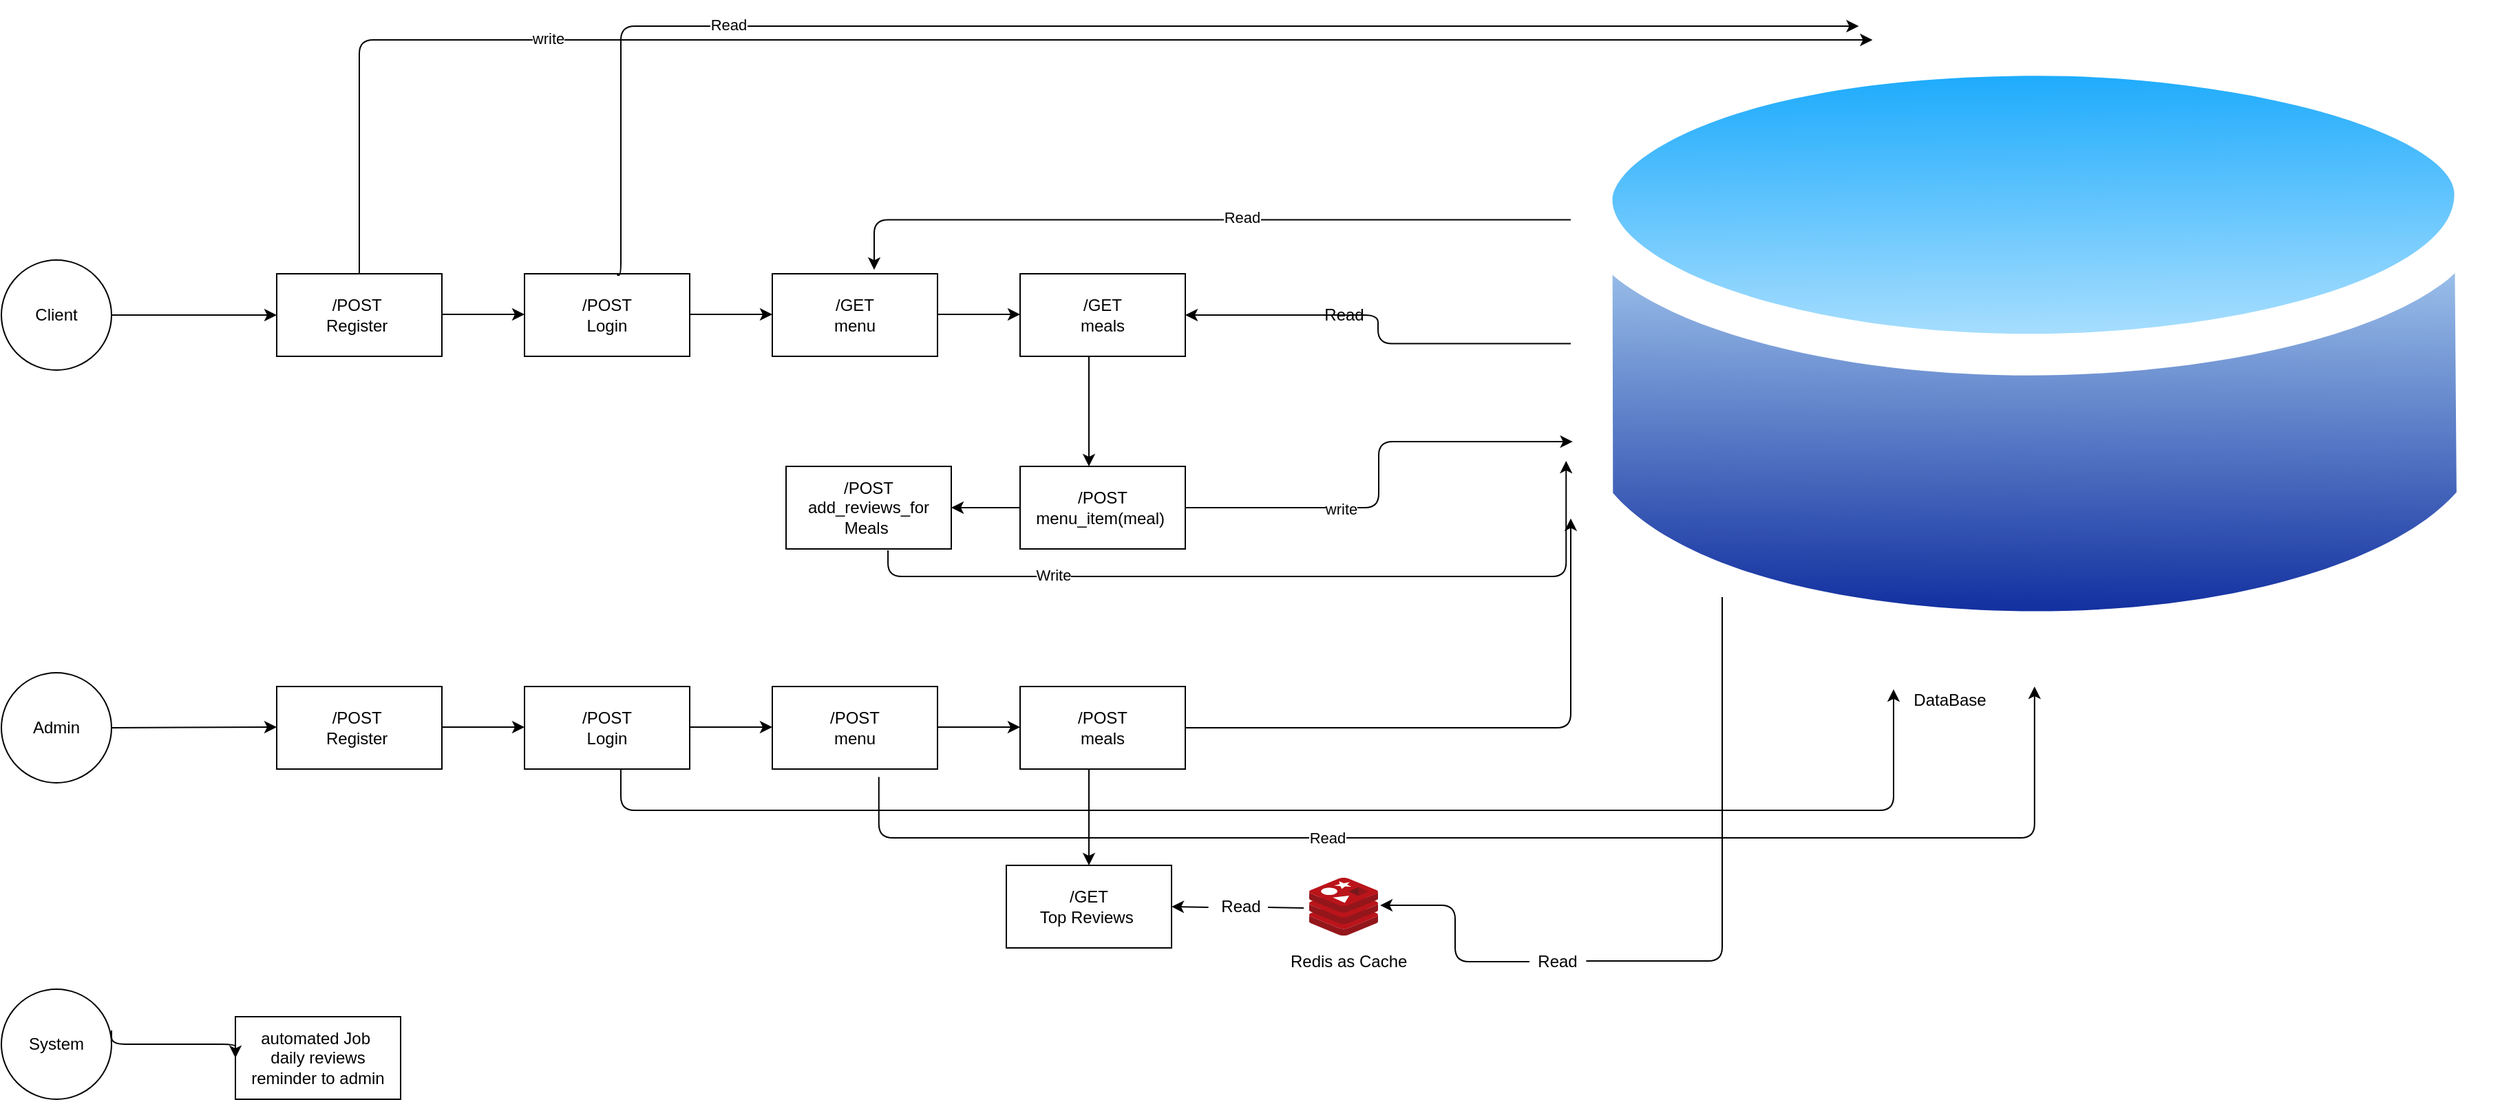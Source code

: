 <mxfile>
    <diagram id="Wy8SsOY5wsJTQAU5RqS_" name="Page-1">
        <mxGraphModel dx="2840" dy="1276" grid="1" gridSize="10" guides="1" tooltips="1" connect="1" arrows="1" fold="1" page="1" pageScale="1" pageWidth="850" pageHeight="1100" math="0" shadow="0">
            <root>
                <mxCell id="0"/>
                <mxCell id="1" parent="0"/>
                <mxCell id="27" value="" style="edgeStyle=none;html=1;" edge="1" parent="1" source="4" target="5">
                    <mxGeometry relative="1" as="geometry"/>
                </mxCell>
                <mxCell id="4" value="Client" style="ellipse;whiteSpace=wrap;html=1;aspect=fixed;" vertex="1" parent="1">
                    <mxGeometry x="60" y="260" width="80" height="80" as="geometry"/>
                </mxCell>
                <mxCell id="5" value="/POST&amp;nbsp;&lt;br&gt;Register&amp;nbsp;" style="whiteSpace=wrap;html=1;" vertex="1" parent="1">
                    <mxGeometry x="260" y="270" width="120" height="60" as="geometry"/>
                </mxCell>
                <mxCell id="6" value="/GET&lt;br&gt;menu" style="whiteSpace=wrap;html=1;" vertex="1" parent="1">
                    <mxGeometry x="620" y="270" width="120" height="60" as="geometry"/>
                </mxCell>
                <mxCell id="8" value="" style="endArrow=classic;html=1;exitX=1;exitY=0.5;exitDx=0;exitDy=0;" edge="1" parent="1">
                    <mxGeometry width="50" height="50" relative="1" as="geometry">
                        <mxPoint x="380" y="299.5" as="sourcePoint"/>
                        <mxPoint x="440" y="299.5" as="targetPoint"/>
                    </mxGeometry>
                </mxCell>
                <mxCell id="9" value="/GET&lt;br&gt;meals" style="whiteSpace=wrap;html=1;" vertex="1" parent="1">
                    <mxGeometry x="800" y="270" width="120" height="60" as="geometry"/>
                </mxCell>
                <mxCell id="11" value="" style="endArrow=classic;html=1;exitX=1;exitY=0.5;exitDx=0;exitDy=0;" edge="1" parent="1">
                    <mxGeometry width="50" height="50" relative="1" as="geometry">
                        <mxPoint x="740" y="299.5" as="sourcePoint"/>
                        <mxPoint x="800" y="299.5" as="targetPoint"/>
                    </mxGeometry>
                </mxCell>
                <mxCell id="13" value="/POST&lt;br&gt;Login" style="whiteSpace=wrap;html=1;" vertex="1" parent="1">
                    <mxGeometry x="440" y="270" width="120" height="60" as="geometry"/>
                </mxCell>
                <mxCell id="14" value="" style="endArrow=classic;html=1;exitX=1;exitY=0.5;exitDx=0;exitDy=0;" edge="1" parent="1">
                    <mxGeometry width="50" height="50" relative="1" as="geometry">
                        <mxPoint x="560" y="299.5" as="sourcePoint"/>
                        <mxPoint x="620" y="299.5" as="targetPoint"/>
                    </mxGeometry>
                </mxCell>
                <mxCell id="17" value="" style="endArrow=classic;html=1;" edge="1" parent="1">
                    <mxGeometry width="50" height="50" relative="1" as="geometry">
                        <mxPoint x="850" y="330" as="sourcePoint"/>
                        <mxPoint x="850" y="410" as="targetPoint"/>
                    </mxGeometry>
                </mxCell>
                <mxCell id="18" value="/POST&lt;br&gt;menu_item(meal)&amp;nbsp;" style="whiteSpace=wrap;html=1;" vertex="1" parent="1">
                    <mxGeometry x="800" y="410" width="120" height="60" as="geometry"/>
                </mxCell>
                <mxCell id="19" value="/POST&lt;br&gt;add_reviews_for Meals&amp;nbsp;" style="whiteSpace=wrap;html=1;" vertex="1" parent="1">
                    <mxGeometry x="630" y="410" width="120" height="60" as="geometry"/>
                </mxCell>
                <mxCell id="20" value="" style="endArrow=classic;html=1;entryX=1;entryY=0.5;entryDx=0;entryDy=0;exitX=0;exitY=0.5;exitDx=0;exitDy=0;" edge="1" parent="1" source="18" target="19">
                    <mxGeometry width="50" height="50" relative="1" as="geometry">
                        <mxPoint x="860" y="340" as="sourcePoint"/>
                        <mxPoint x="860" y="420" as="targetPoint"/>
                    </mxGeometry>
                </mxCell>
                <mxCell id="21" value="Admin" style="ellipse;whiteSpace=wrap;html=1;aspect=fixed;" vertex="1" parent="1">
                    <mxGeometry x="60" y="560" width="80" height="80" as="geometry"/>
                </mxCell>
                <mxCell id="22" value="/POST&amp;nbsp;&lt;br&gt;Register&amp;nbsp;" style="whiteSpace=wrap;html=1;" vertex="1" parent="1">
                    <mxGeometry x="260" y="570" width="120" height="60" as="geometry"/>
                </mxCell>
                <mxCell id="23" value="/POST&lt;br&gt;Login" style="whiteSpace=wrap;html=1;" vertex="1" parent="1">
                    <mxGeometry x="440" y="570" width="120" height="60" as="geometry"/>
                </mxCell>
                <mxCell id="24" value="/POST&lt;br&gt;menu" style="whiteSpace=wrap;html=1;" vertex="1" parent="1">
                    <mxGeometry x="620" y="570" width="120" height="60" as="geometry"/>
                </mxCell>
                <mxCell id="25" value="/POST&lt;br&gt;meals" style="whiteSpace=wrap;html=1;" vertex="1" parent="1">
                    <mxGeometry x="800" y="570" width="120" height="60" as="geometry"/>
                </mxCell>
                <mxCell id="26" value="/GET&lt;br&gt;Top Reviews&amp;nbsp;" style="whiteSpace=wrap;html=1;" vertex="1" parent="1">
                    <mxGeometry x="790" y="700" width="120" height="60" as="geometry"/>
                </mxCell>
                <mxCell id="28" value="" style="edgeStyle=none;html=1;" edge="1" parent="1">
                    <mxGeometry relative="1" as="geometry">
                        <mxPoint x="380" y="599.5" as="sourcePoint"/>
                        <mxPoint x="440" y="599.5" as="targetPoint"/>
                        <Array as="points"/>
                    </mxGeometry>
                </mxCell>
                <mxCell id="29" value="" style="edgeStyle=none;html=1;exitX=1;exitY=0.5;exitDx=0;exitDy=0;" edge="1" parent="1" source="21">
                    <mxGeometry relative="1" as="geometry">
                        <mxPoint x="200" y="599.5" as="sourcePoint"/>
                        <mxPoint x="260" y="599.5" as="targetPoint"/>
                    </mxGeometry>
                </mxCell>
                <mxCell id="30" value="" style="edgeStyle=none;html=1;" edge="1" parent="1">
                    <mxGeometry relative="1" as="geometry">
                        <mxPoint x="560" y="599.5" as="sourcePoint"/>
                        <mxPoint x="620" y="599.5" as="targetPoint"/>
                    </mxGeometry>
                </mxCell>
                <mxCell id="31" value="" style="edgeStyle=none;html=1;" edge="1" parent="1">
                    <mxGeometry relative="1" as="geometry">
                        <mxPoint x="740" y="599.5" as="sourcePoint"/>
                        <mxPoint x="800" y="599.5" as="targetPoint"/>
                    </mxGeometry>
                </mxCell>
                <mxCell id="32" value="" style="edgeStyle=none;html=1;entryX=0.5;entryY=0;entryDx=0;entryDy=0;" edge="1" parent="1" target="26">
                    <mxGeometry relative="1" as="geometry">
                        <mxPoint x="850" y="630" as="sourcePoint"/>
                        <mxPoint x="810" y="609.5" as="targetPoint"/>
                    </mxGeometry>
                </mxCell>
                <mxCell id="34" value="System" style="ellipse;whiteSpace=wrap;html=1;aspect=fixed;" vertex="1" parent="1">
                    <mxGeometry x="60" y="790" width="80" height="80" as="geometry"/>
                </mxCell>
                <mxCell id="38" value="" style="sketch=0;aspect=fixed;html=1;points=[];align=center;image;fontSize=12;image=img/lib/mscae/Cache_Redis_Product.svg;" vertex="1" parent="1">
                    <mxGeometry x="1010" y="709" width="50" height="42" as="geometry"/>
                </mxCell>
                <mxCell id="43" value="Redis as Cache&amp;nbsp;" style="text;html=1;align=center;verticalAlign=middle;resizable=0;points=[];autosize=1;strokeColor=none;fillColor=none;" vertex="1" parent="1">
                    <mxGeometry x="990" y="760" width="100" height="20" as="geometry"/>
                </mxCell>
                <mxCell id="44" value="" style="aspect=fixed;perimeter=ellipsePerimeter;html=1;align=center;shadow=0;dashed=0;spacingTop=3;image;image=img/lib/active_directory/database.svg;" vertex="1" parent="1">
                    <mxGeometry x="1200" y="71.4" width="673.79" height="498.6" as="geometry"/>
                </mxCell>
                <mxCell id="45" value="DataBase" style="text;html=1;align=center;verticalAlign=middle;resizable=0;points=[];autosize=1;strokeColor=none;fillColor=none;" vertex="1" parent="1">
                    <mxGeometry x="1440" y="570" width="70" height="20" as="geometry"/>
                </mxCell>
                <mxCell id="47" value="" style="edgeStyle=elbowEdgeStyle;elbow=horizontal;endArrow=classic;html=1;entryX=1.03;entryY=0.477;entryDx=0;entryDy=0;entryPerimeter=0;startArrow=none;" edge="1" parent="1" source="48" target="38">
                    <mxGeometry width="50" height="50" relative="1" as="geometry">
                        <mxPoint x="790" y="670" as="sourcePoint"/>
                        <mxPoint x="1280" y="750" as="targetPoint"/>
                        <Array as="points"/>
                    </mxGeometry>
                </mxCell>
                <mxCell id="49" value="" style="edgeStyle=elbowEdgeStyle;elbow=vertical;endArrow=classic;html=1;entryX=0;entryY=0.755;entryDx=0;entryDy=0;entryPerimeter=0;exitX=1;exitY=0.5;exitDx=0;exitDy=0;" edge="1" parent="1" source="25" target="44">
                    <mxGeometry width="50" height="50" relative="1" as="geometry">
                        <mxPoint x="990" y="670" as="sourcePoint"/>
                        <mxPoint x="1040" y="620" as="targetPoint"/>
                        <Array as="points">
                            <mxPoint x="1140" y="600"/>
                        </Array>
                    </mxGeometry>
                </mxCell>
                <mxCell id="54" value="Read" style="text;html=1;align=center;verticalAlign=middle;resizable=0;points=[];autosize=1;strokeColor=none;fillColor=none;" vertex="1" parent="1">
                    <mxGeometry x="1015" y="290" width="40" height="20" as="geometry"/>
                </mxCell>
                <mxCell id="59" value="" style="edgeStyle=elbowEdgeStyle;elbow=horizontal;endArrow=classic;html=1;exitX=0.56;exitY=0.016;exitDx=0;exitDy=0;exitPerimeter=0;" edge="1" parent="1" source="13" target="44">
                    <mxGeometry width="50" height="50" relative="1" as="geometry">
                        <mxPoint x="510" y="260" as="sourcePoint"/>
                        <mxPoint x="1280" y="30" as="targetPoint"/>
                        <Array as="points">
                            <mxPoint x="510" y="90"/>
                        </Array>
                    </mxGeometry>
                </mxCell>
                <mxCell id="60" value="Read" style="edgeLabel;html=1;align=center;verticalAlign=middle;resizable=0;points=[];" vertex="1" connectable="0" parent="59">
                    <mxGeometry x="-0.517" y="1" relative="1" as="geometry">
                        <mxPoint as="offset"/>
                    </mxGeometry>
                </mxCell>
                <mxCell id="63" value="" style="edgeStyle=elbowEdgeStyle;elbow=horizontal;endArrow=classic;html=1;exitX=0.5;exitY=0;exitDx=0;exitDy=0;" edge="1" parent="1" source="5">
                    <mxGeometry width="50" height="50" relative="1" as="geometry">
                        <mxPoint x="517.2" y="280.96" as="sourcePoint"/>
                        <mxPoint x="1419.207" y="100" as="targetPoint"/>
                        <Array as="points">
                            <mxPoint x="320" y="140"/>
                        </Array>
                    </mxGeometry>
                </mxCell>
                <mxCell id="64" value="write&lt;br&gt;" style="edgeLabel;html=1;align=center;verticalAlign=middle;resizable=0;points=[];" vertex="1" connectable="0" parent="63">
                    <mxGeometry x="-0.517" y="1" relative="1" as="geometry">
                        <mxPoint as="offset"/>
                    </mxGeometry>
                </mxCell>
                <mxCell id="65" value="" style="edgeStyle=elbowEdgeStyle;elbow=horizontal;endArrow=classic;html=1;entryX=0.002;entryY=0.643;entryDx=0;entryDy=0;entryPerimeter=0;exitX=1;exitY=0.5;exitDx=0;exitDy=0;" edge="1" parent="1" source="18" target="44">
                    <mxGeometry width="50" height="50" relative="1" as="geometry">
                        <mxPoint x="940" y="490" as="sourcePoint"/>
                        <mxPoint x="990" y="440" as="targetPoint"/>
                    </mxGeometry>
                </mxCell>
                <mxCell id="68" value="write&lt;br&gt;" style="edgeLabel;html=1;align=center;verticalAlign=middle;resizable=0;points=[];" vertex="1" connectable="0" parent="65">
                    <mxGeometry x="-0.316" y="-1" relative="1" as="geometry">
                        <mxPoint as="offset"/>
                    </mxGeometry>
                </mxCell>
                <mxCell id="71" value="" style="edgeStyle=elbowEdgeStyle;elbow=vertical;endArrow=classic;html=1;exitX=0.617;exitY=1.016;exitDx=0;exitDy=0;exitPerimeter=0;entryX=-0.005;entryY=0.671;entryDx=0;entryDy=0;entryPerimeter=0;" edge="1" parent="1" source="19" target="44">
                    <mxGeometry width="50" height="50" relative="1" as="geometry">
                        <mxPoint x="740" y="480" as="sourcePoint"/>
                        <mxPoint x="1180" y="410" as="targetPoint"/>
                        <Array as="points">
                            <mxPoint x="780" y="490"/>
                        </Array>
                    </mxGeometry>
                </mxCell>
                <mxCell id="72" value="Write&lt;br&gt;" style="edgeLabel;html=1;align=center;verticalAlign=middle;resizable=0;points=[];" vertex="1" connectable="0" parent="71">
                    <mxGeometry x="-0.533" y="1" relative="1" as="geometry">
                        <mxPoint as="offset"/>
                    </mxGeometry>
                </mxCell>
                <mxCell id="48" value="Read" style="text;html=1;align=center;verticalAlign=middle;resizable=0;points=[];autosize=1;strokeColor=none;fillColor=none;" vertex="1" parent="1">
                    <mxGeometry x="1170" y="760" width="40" height="20" as="geometry"/>
                </mxCell>
                <mxCell id="73" value="" style="edgeStyle=elbowEdgeStyle;elbow=horizontal;endArrow=none;html=1;entryX=1.03;entryY=0.477;entryDx=0;entryDy=0;entryPerimeter=0;" edge="1" parent="1" source="44" target="48">
                    <mxGeometry width="50" height="50" relative="1" as="geometry">
                        <mxPoint x="1310" y="504.982" as="sourcePoint"/>
                        <mxPoint x="1061.5" y="729.034" as="targetPoint"/>
                        <Array as="points">
                            <mxPoint x="1310" y="770"/>
                        </Array>
                    </mxGeometry>
                </mxCell>
                <mxCell id="74" value="" style="edgeStyle=elbowEdgeStyle;elbow=horizontal;endArrow=classic;html=1;exitX=0;exitY=0.5;exitDx=0;exitDy=0;" edge="1" parent="1" source="44" target="9">
                    <mxGeometry width="50" height="50" relative="1" as="geometry">
                        <mxPoint x="740" y="470" as="sourcePoint"/>
                        <mxPoint x="790" y="420" as="targetPoint"/>
                    </mxGeometry>
                </mxCell>
                <mxCell id="75" value="" style="edgeStyle=elbowEdgeStyle;elbow=horizontal;endArrow=classic;html=1;exitX=0;exitY=0.5;exitDx=0;exitDy=0;entryX=0.613;entryY=-0.048;entryDx=0;entryDy=0;entryPerimeter=0;" edge="1" parent="1" target="6">
                    <mxGeometry width="50" height="50" relative="1" as="geometry">
                        <mxPoint x="1200.0" y="230.7" as="sourcePoint"/>
                        <mxPoint x="700" y="210" as="targetPoint"/>
                        <Array as="points">
                            <mxPoint x="694" y="231"/>
                            <mxPoint x="690" y="210"/>
                        </Array>
                    </mxGeometry>
                </mxCell>
                <mxCell id="76" value="Read" style="edgeLabel;html=1;align=center;verticalAlign=middle;resizable=0;points=[];" vertex="1" connectable="0" parent="75">
                    <mxGeometry x="-0.12" y="-2" relative="1" as="geometry">
                        <mxPoint as="offset"/>
                    </mxGeometry>
                </mxCell>
                <mxCell id="80" value="automated Job&amp;nbsp;&lt;br&gt;daily reviews reminder to admin" style="whiteSpace=wrap;html=1;" vertex="1" parent="1">
                    <mxGeometry x="230" y="810" width="120" height="60" as="geometry"/>
                </mxCell>
                <mxCell id="81" value="" style="edgeStyle=elbowEdgeStyle;elbow=vertical;endArrow=classic;html=1;exitX=1;exitY=0.375;exitDx=0;exitDy=0;exitPerimeter=0;entryX=0;entryY=0.5;entryDx=0;entryDy=0;" edge="1" parent="1" source="34" target="80">
                    <mxGeometry width="50" height="50" relative="1" as="geometry">
                        <mxPoint x="550" y="640" as="sourcePoint"/>
                        <mxPoint x="600" y="590" as="targetPoint"/>
                    </mxGeometry>
                </mxCell>
                <mxCell id="83" value="" style="edgeStyle=elbowEdgeStyle;elbow=vertical;endArrow=classic;html=1;entryX=1;entryY=0.5;entryDx=0;entryDy=0;exitX=-0.08;exitY=0.523;exitDx=0;exitDy=0;exitPerimeter=0;startArrow=none;" edge="1" parent="1" source="84" target="26">
                    <mxGeometry width="50" height="50" relative="1" as="geometry">
                        <mxPoint x="850" y="640" as="sourcePoint"/>
                        <mxPoint x="900" y="590" as="targetPoint"/>
                    </mxGeometry>
                </mxCell>
                <mxCell id="84" value="Read" style="text;html=1;align=center;verticalAlign=middle;resizable=0;points=[];autosize=1;strokeColor=none;fillColor=none;" vertex="1" parent="1">
                    <mxGeometry x="940" y="720" width="40" height="20" as="geometry"/>
                </mxCell>
                <mxCell id="85" value="" style="edgeStyle=elbowEdgeStyle;elbow=vertical;endArrow=none;html=1;entryX=1;entryY=0.5;entryDx=0;entryDy=0;exitX=-0.08;exitY=0.523;exitDx=0;exitDy=0;exitPerimeter=0;" edge="1" parent="1" source="38" target="84">
                    <mxGeometry width="50" height="50" relative="1" as="geometry">
                        <mxPoint x="1006.0" y="730.966" as="sourcePoint"/>
                        <mxPoint x="910" y="730" as="targetPoint"/>
                    </mxGeometry>
                </mxCell>
                <mxCell id="86" value="" style="edgeStyle=elbowEdgeStyle;elbow=vertical;endArrow=classic;html=1;exitX=0.645;exitY=1.095;exitDx=0;exitDy=0;exitPerimeter=0;" edge="1" parent="1" source="24" target="44">
                    <mxGeometry width="50" height="50" relative="1" as="geometry">
                        <mxPoint x="770" y="640" as="sourcePoint"/>
                        <mxPoint x="820" y="590" as="targetPoint"/>
                        <Array as="points">
                            <mxPoint x="760" y="680"/>
                        </Array>
                    </mxGeometry>
                </mxCell>
                <mxCell id="87" value="Read" style="edgeLabel;html=1;align=center;verticalAlign=middle;resizable=0;points=[];" vertex="1" connectable="0" parent="86">
                    <mxGeometry x="-0.255" relative="1" as="geometry">
                        <mxPoint as="offset"/>
                    </mxGeometry>
                </mxCell>
                <mxCell id="89" value="" style="edgeStyle=segmentEdgeStyle;endArrow=classic;html=1;entryX=0.348;entryY=1.004;entryDx=0;entryDy=0;entryPerimeter=0;exitX=0.583;exitY=1;exitDx=0;exitDy=0;exitPerimeter=0;" edge="1" parent="1" source="23" target="44">
                    <mxGeometry width="50" height="50" relative="1" as="geometry">
                        <mxPoint x="510" y="650" as="sourcePoint"/>
                        <mxPoint x="930" y="590" as="targetPoint"/>
                        <Array as="points">
                            <mxPoint x="510" y="660"/>
                            <mxPoint x="1434" y="660"/>
                        </Array>
                    </mxGeometry>
                </mxCell>
            </root>
        </mxGraphModel>
    </diagram>
</mxfile>